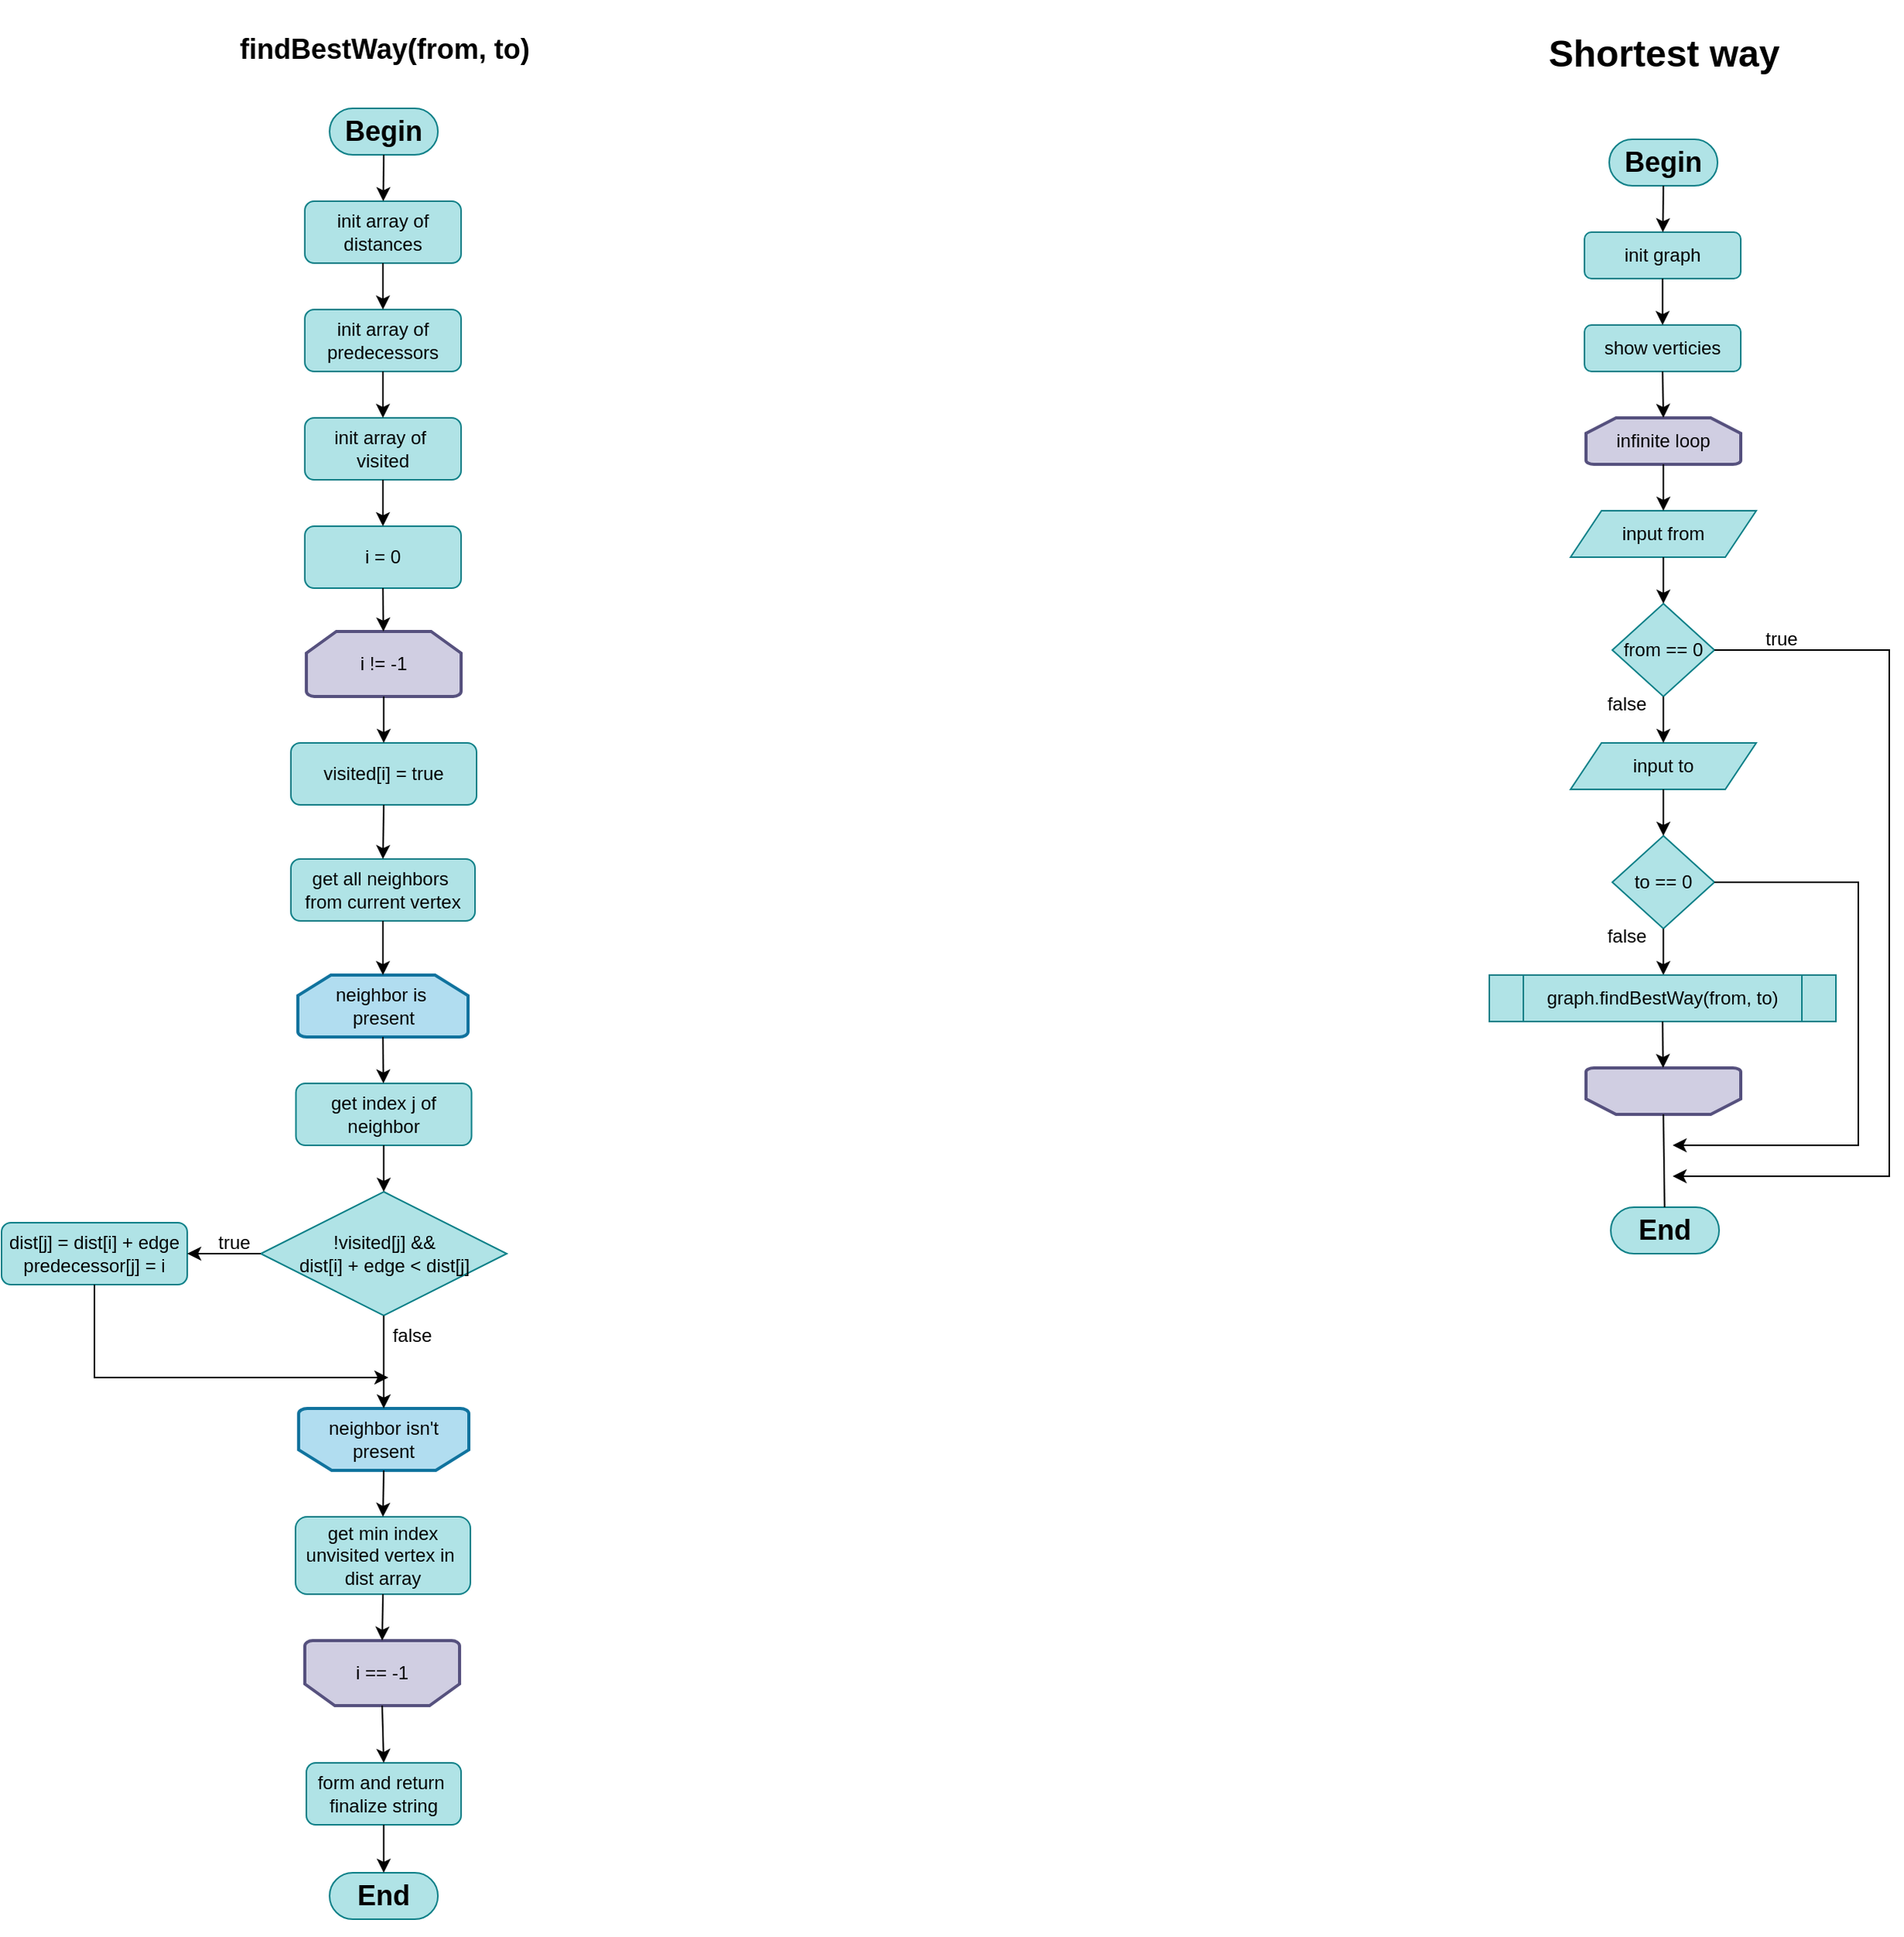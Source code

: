 <mxfile version="24.0.4" type="device">
  <diagram id="23iRSUPoRavnBvh4doch" name="Page-1">
    <mxGraphModel dx="2261" dy="836" grid="1" gridSize="10" guides="1" tooltips="1" connect="1" arrows="1" fold="1" page="1" pageScale="1" pageWidth="827" pageHeight="1169" math="0" shadow="0">
      <root>
        <mxCell id="0" />
        <mxCell id="1" parent="0" />
        <mxCell id="aGaNoB5cCKPatC-3dfgl-1" value="&lt;h2&gt;Begin&lt;/h2&gt;" style="rounded=1;whiteSpace=wrap;html=1;arcSize=50;fillColor=#b0e3e6;strokeColor=#0e8088;" parent="1" vertex="1">
          <mxGeometry x="379" y="120" width="70" height="30" as="geometry" />
        </mxCell>
        <mxCell id="aGaNoB5cCKPatC-3dfgl-3" value="init graph" style="rounded=1;whiteSpace=wrap;html=1;fillColor=#b0e3e6;strokeColor=#0e8088;" parent="1" vertex="1">
          <mxGeometry x="363" y="180" width="101" height="30" as="geometry" />
        </mxCell>
        <mxCell id="aGaNoB5cCKPatC-3dfgl-4" value="input from" style="shape=parallelogram;perimeter=parallelogramPerimeter;whiteSpace=wrap;html=1;fixedSize=1;fillColor=#b0e3e6;strokeColor=#0e8088;" parent="1" vertex="1">
          <mxGeometry x="354" y="360" width="120" height="30" as="geometry" />
        </mxCell>
        <mxCell id="aGaNoB5cCKPatC-3dfgl-5" value="show verticies" style="rounded=1;whiteSpace=wrap;html=1;fillColor=#b0e3e6;strokeColor=#0e8088;" parent="1" vertex="1">
          <mxGeometry x="363" y="240" width="101" height="30" as="geometry" />
        </mxCell>
        <mxCell id="aGaNoB5cCKPatC-3dfgl-6" value="infinite loop" style="strokeWidth=2;html=1;shape=mxgraph.flowchart.loop_limit;whiteSpace=wrap;fillColor=#d0cee2;strokeColor=#56517e;" parent="1" vertex="1">
          <mxGeometry x="364" y="300" width="100" height="30" as="geometry" />
        </mxCell>
        <mxCell id="aGaNoB5cCKPatC-3dfgl-7" value="" style="strokeWidth=2;html=1;shape=mxgraph.flowchart.loop_limit;whiteSpace=wrap;flipV=1;fillColor=#d0cee2;strokeColor=#56517e;" parent="1" vertex="1">
          <mxGeometry x="364" y="720" width="100" height="30" as="geometry" />
        </mxCell>
        <mxCell id="aGaNoB5cCKPatC-3dfgl-8" value="input to" style="shape=parallelogram;perimeter=parallelogramPerimeter;whiteSpace=wrap;html=1;fixedSize=1;fillColor=#b0e3e6;strokeColor=#0e8088;" parent="1" vertex="1">
          <mxGeometry x="354" y="510" width="120" height="30" as="geometry" />
        </mxCell>
        <mxCell id="aGaNoB5cCKPatC-3dfgl-9" value="&lt;h2&gt;End&lt;/h2&gt;" style="rounded=1;whiteSpace=wrap;html=1;arcSize=50;fillColor=#b0e3e6;strokeColor=#0e8088;" parent="1" vertex="1">
          <mxGeometry x="380" y="810" width="70" height="30" as="geometry" />
        </mxCell>
        <mxCell id="aGaNoB5cCKPatC-3dfgl-10" value="" style="endArrow=none;html=1;rounded=0;entryX=0.5;entryY=0;entryDx=0;entryDy=0;entryPerimeter=0;" parent="1" source="aGaNoB5cCKPatC-3dfgl-9" target="aGaNoB5cCKPatC-3dfgl-7" edge="1">
          <mxGeometry width="50" height="50" relative="1" as="geometry">
            <mxPoint x="351" y="830" as="sourcePoint" />
            <mxPoint x="401" y="780" as="targetPoint" />
          </mxGeometry>
        </mxCell>
        <mxCell id="aGaNoB5cCKPatC-3dfgl-11" value="from == 0" style="rhombus;whiteSpace=wrap;html=1;fillColor=#b0e3e6;strokeColor=#0e8088;" parent="1" vertex="1">
          <mxGeometry x="381" y="420" width="66" height="60" as="geometry" />
        </mxCell>
        <mxCell id="aGaNoB5cCKPatC-3dfgl-12" value="" style="endArrow=classic;html=1;rounded=0;exitX=1;exitY=0.5;exitDx=0;exitDy=0;" parent="1" source="aGaNoB5cCKPatC-3dfgl-11" edge="1">
          <mxGeometry width="50" height="50" relative="1" as="geometry">
            <mxPoint x="410" y="620" as="sourcePoint" />
            <mxPoint x="420" y="790" as="targetPoint" />
            <Array as="points">
              <mxPoint x="560" y="450" />
              <mxPoint x="560" y="790" />
            </Array>
          </mxGeometry>
        </mxCell>
        <mxCell id="aGaNoB5cCKPatC-3dfgl-13" value="true" style="text;html=1;align=center;verticalAlign=middle;resizable=0;points=[];autosize=1;strokeColor=none;fillColor=none;" parent="1" vertex="1">
          <mxGeometry x="470" y="428" width="40" height="30" as="geometry" />
        </mxCell>
        <mxCell id="aGaNoB5cCKPatC-3dfgl-14" value="" style="endArrow=classic;html=1;rounded=0;exitX=0.5;exitY=1;exitDx=0;exitDy=0;entryX=0.5;entryY=0;entryDx=0;entryDy=0;" parent="1" source="aGaNoB5cCKPatC-3dfgl-11" target="aGaNoB5cCKPatC-3dfgl-8" edge="1">
          <mxGeometry width="50" height="50" relative="1" as="geometry">
            <mxPoint x="410" y="620" as="sourcePoint" />
            <mxPoint x="460" y="570" as="targetPoint" />
          </mxGeometry>
        </mxCell>
        <mxCell id="aGaNoB5cCKPatC-3dfgl-15" value="" style="endArrow=classic;html=1;rounded=0;exitX=0.5;exitY=1;exitDx=0;exitDy=0;entryX=0.5;entryY=0;entryDx=0;entryDy=0;" parent="1" source="aGaNoB5cCKPatC-3dfgl-4" target="aGaNoB5cCKPatC-3dfgl-11" edge="1">
          <mxGeometry width="50" height="50" relative="1" as="geometry">
            <mxPoint x="410" y="620" as="sourcePoint" />
            <mxPoint x="460" y="570" as="targetPoint" />
          </mxGeometry>
        </mxCell>
        <mxCell id="aGaNoB5cCKPatC-3dfgl-16" value="to == 0" style="rhombus;whiteSpace=wrap;html=1;fillColor=#b0e3e6;strokeColor=#0e8088;" parent="1" vertex="1">
          <mxGeometry x="381" y="570" width="66" height="60" as="geometry" />
        </mxCell>
        <mxCell id="aGaNoB5cCKPatC-3dfgl-17" value="" style="endArrow=classic;html=1;rounded=0;exitX=0.5;exitY=1;exitDx=0;exitDy=0;entryX=0.5;entryY=0;entryDx=0;entryDy=0;" parent="1" source="aGaNoB5cCKPatC-3dfgl-8" target="aGaNoB5cCKPatC-3dfgl-16" edge="1">
          <mxGeometry width="50" height="50" relative="1" as="geometry">
            <mxPoint x="410" y="620" as="sourcePoint" />
            <mxPoint x="460" y="570" as="targetPoint" />
          </mxGeometry>
        </mxCell>
        <mxCell id="aGaNoB5cCKPatC-3dfgl-18" value="" style="endArrow=classic;html=1;rounded=0;exitX=1;exitY=0.5;exitDx=0;exitDy=0;" parent="1" source="aGaNoB5cCKPatC-3dfgl-16" edge="1">
          <mxGeometry width="50" height="50" relative="1" as="geometry">
            <mxPoint x="410" y="620" as="sourcePoint" />
            <mxPoint x="420" y="770" as="targetPoint" />
            <Array as="points">
              <mxPoint x="540" y="600" />
              <mxPoint x="540" y="770" />
            </Array>
          </mxGeometry>
        </mxCell>
        <mxCell id="aGaNoB5cCKPatC-3dfgl-19" value="false" style="text;html=1;align=center;verticalAlign=middle;resizable=0;points=[];autosize=1;strokeColor=none;fillColor=none;" parent="1" vertex="1">
          <mxGeometry x="365" y="470" width="50" height="30" as="geometry" />
        </mxCell>
        <mxCell id="aGaNoB5cCKPatC-3dfgl-20" value="false" style="text;html=1;align=center;verticalAlign=middle;resizable=0;points=[];autosize=1;strokeColor=none;fillColor=none;" parent="1" vertex="1">
          <mxGeometry x="365" y="620" width="50" height="30" as="geometry" />
        </mxCell>
        <mxCell id="aGaNoB5cCKPatC-3dfgl-21" value="" style="endArrow=classic;html=1;rounded=0;exitX=0.5;exitY=1;exitDx=0;exitDy=0;" parent="1" source="aGaNoB5cCKPatC-3dfgl-16" edge="1">
          <mxGeometry width="50" height="50" relative="1" as="geometry">
            <mxPoint x="380" y="590" as="sourcePoint" />
            <mxPoint x="414" y="660" as="targetPoint" />
          </mxGeometry>
        </mxCell>
        <mxCell id="aGaNoB5cCKPatC-3dfgl-22" value="graph.findBestWay(from, to)" style="shape=process;whiteSpace=wrap;html=1;backgroundOutline=1;fillColor=#b0e3e6;strokeColor=#0e8088;" parent="1" vertex="1">
          <mxGeometry x="301.5" y="660" width="224" height="30" as="geometry" />
        </mxCell>
        <mxCell id="aGaNoB5cCKPatC-3dfgl-23" value="" style="endArrow=classic;html=1;rounded=0;exitX=0.5;exitY=1;exitDx=0;exitDy=0;" parent="1" source="aGaNoB5cCKPatC-3dfgl-1" target="aGaNoB5cCKPatC-3dfgl-3" edge="1">
          <mxGeometry width="50" height="50" relative="1" as="geometry">
            <mxPoint x="400" y="330" as="sourcePoint" />
            <mxPoint x="450" y="280" as="targetPoint" />
          </mxGeometry>
        </mxCell>
        <mxCell id="aGaNoB5cCKPatC-3dfgl-24" value="" style="endArrow=classic;html=1;rounded=0;exitX=0.5;exitY=1;exitDx=0;exitDy=0;entryX=0.5;entryY=0;entryDx=0;entryDy=0;" parent="1" source="aGaNoB5cCKPatC-3dfgl-3" target="aGaNoB5cCKPatC-3dfgl-5" edge="1">
          <mxGeometry width="50" height="50" relative="1" as="geometry">
            <mxPoint x="424" y="160" as="sourcePoint" />
            <mxPoint x="424" y="190" as="targetPoint" />
          </mxGeometry>
        </mxCell>
        <mxCell id="aGaNoB5cCKPatC-3dfgl-25" value="" style="endArrow=classic;html=1;rounded=0;exitX=0.5;exitY=1;exitDx=0;exitDy=0;entryX=0.5;entryY=0;entryDx=0;entryDy=0;entryPerimeter=0;" parent="1" source="aGaNoB5cCKPatC-3dfgl-5" target="aGaNoB5cCKPatC-3dfgl-6" edge="1">
          <mxGeometry width="50" height="50" relative="1" as="geometry">
            <mxPoint x="424" y="220" as="sourcePoint" />
            <mxPoint x="424" y="250" as="targetPoint" />
          </mxGeometry>
        </mxCell>
        <mxCell id="aGaNoB5cCKPatC-3dfgl-26" value="" style="endArrow=classic;html=1;rounded=0;exitX=0.5;exitY=1;exitDx=0;exitDy=0;entryX=0.5;entryY=0;entryDx=0;entryDy=0;exitPerimeter=0;" parent="1" source="aGaNoB5cCKPatC-3dfgl-6" target="aGaNoB5cCKPatC-3dfgl-4" edge="1">
          <mxGeometry width="50" height="50" relative="1" as="geometry">
            <mxPoint x="424" y="280" as="sourcePoint" />
            <mxPoint x="424" y="310" as="targetPoint" />
          </mxGeometry>
        </mxCell>
        <mxCell id="aGaNoB5cCKPatC-3dfgl-28" value="" style="endArrow=classic;html=1;rounded=0;exitX=0.5;exitY=1;exitDx=0;exitDy=0;" parent="1" source="aGaNoB5cCKPatC-3dfgl-22" target="aGaNoB5cCKPatC-3dfgl-7" edge="1">
          <mxGeometry width="50" height="50" relative="1" as="geometry">
            <mxPoint x="300" y="690" as="sourcePoint" />
            <mxPoint x="350" y="640" as="targetPoint" />
          </mxGeometry>
        </mxCell>
        <mxCell id="aGaNoB5cCKPatC-3dfgl-29" value="&lt;h1&gt;Shortest way&lt;/h1&gt;" style="text;html=1;align=center;verticalAlign=middle;resizable=0;points=[];autosize=1;strokeColor=none;fillColor=none;" parent="1" vertex="1">
          <mxGeometry x="328.5" y="30" width="170" height="70" as="geometry" />
        </mxCell>
        <mxCell id="aGaNoB5cCKPatC-3dfgl-30" value="init array of distances" style="rounded=1;whiteSpace=wrap;html=1;fillColor=#b0e3e6;strokeColor=#0e8088;" parent="1" vertex="1">
          <mxGeometry x="-464" y="160" width="101" height="40" as="geometry" />
        </mxCell>
        <mxCell id="aGaNoB5cCKPatC-3dfgl-31" value="&lt;h2&gt;findBestWay(from, to)&lt;/h2&gt;" style="text;whiteSpace=wrap;html=1;" parent="1" vertex="1">
          <mxGeometry x="-508" y="30" width="190" height="60" as="geometry" />
        </mxCell>
        <mxCell id="aGaNoB5cCKPatC-3dfgl-32" value="init array of predecessors" style="rounded=1;whiteSpace=wrap;html=1;fillColor=#b0e3e6;strokeColor=#0e8088;" parent="1" vertex="1">
          <mxGeometry x="-464" y="230" width="101" height="40" as="geometry" />
        </mxCell>
        <mxCell id="aGaNoB5cCKPatC-3dfgl-33" value="init array of&amp;nbsp;&lt;div&gt;visited&lt;/div&gt;" style="rounded=1;whiteSpace=wrap;html=1;fillColor=#b0e3e6;strokeColor=#0e8088;" parent="1" vertex="1">
          <mxGeometry x="-464" y="300" width="101" height="40" as="geometry" />
        </mxCell>
        <mxCell id="aGaNoB5cCKPatC-3dfgl-34" value="" style="endArrow=classic;html=1;rounded=0;exitX=0.5;exitY=1;exitDx=0;exitDy=0;" parent="1" source="aGaNoB5cCKPatC-3dfgl-30" target="aGaNoB5cCKPatC-3dfgl-32" edge="1">
          <mxGeometry width="50" height="50" relative="1" as="geometry">
            <mxPoint x="-240" y="440" as="sourcePoint" />
            <mxPoint x="-190" y="390" as="targetPoint" />
          </mxGeometry>
        </mxCell>
        <mxCell id="aGaNoB5cCKPatC-3dfgl-35" value="&lt;h2&gt;Begin&lt;/h2&gt;" style="rounded=1;whiteSpace=wrap;html=1;arcSize=50;fillColor=#b0e3e6;strokeColor=#0e8088;" parent="1" vertex="1">
          <mxGeometry x="-448" y="100" width="70" height="30" as="geometry" />
        </mxCell>
        <mxCell id="aGaNoB5cCKPatC-3dfgl-36" value="" style="endArrow=classic;html=1;rounded=0;exitX=0.5;exitY=1;exitDx=0;exitDy=0;" parent="1" source="aGaNoB5cCKPatC-3dfgl-35" target="aGaNoB5cCKPatC-3dfgl-30" edge="1">
          <mxGeometry width="50" height="50" relative="1" as="geometry">
            <mxPoint x="-160" y="340" as="sourcePoint" />
            <mxPoint x="-110" y="290" as="targetPoint" />
          </mxGeometry>
        </mxCell>
        <mxCell id="aGaNoB5cCKPatC-3dfgl-37" value="" style="endArrow=classic;html=1;rounded=0;exitX=0.5;exitY=1;exitDx=0;exitDy=0;entryX=0.5;entryY=0;entryDx=0;entryDy=0;" parent="1" source="aGaNoB5cCKPatC-3dfgl-32" target="aGaNoB5cCKPatC-3dfgl-33" edge="1">
          <mxGeometry width="50" height="50" relative="1" as="geometry">
            <mxPoint x="-403" y="210" as="sourcePoint" />
            <mxPoint x="-403" y="240" as="targetPoint" />
          </mxGeometry>
        </mxCell>
        <mxCell id="aGaNoB5cCKPatC-3dfgl-38" value="i != -1" style="strokeWidth=2;html=1;shape=mxgraph.flowchart.loop_limit;whiteSpace=wrap;fillColor=#d0cee2;strokeColor=#56517e;" parent="1" vertex="1">
          <mxGeometry x="-463" y="438" width="100" height="42" as="geometry" />
        </mxCell>
        <mxCell id="aGaNoB5cCKPatC-3dfgl-39" value="i = 0" style="rounded=1;whiteSpace=wrap;html=1;fillColor=#b0e3e6;strokeColor=#0e8088;" parent="1" vertex="1">
          <mxGeometry x="-464" y="370" width="101" height="40" as="geometry" />
        </mxCell>
        <mxCell id="aGaNoB5cCKPatC-3dfgl-40" value="i == -1" style="strokeWidth=2;html=1;shape=mxgraph.flowchart.loop_limit;whiteSpace=wrap;flipV=1;fillColor=#d0cee2;strokeColor=#56517e;" parent="1" vertex="1">
          <mxGeometry x="-464" y="1090" width="100" height="42" as="geometry" />
        </mxCell>
        <mxCell id="aGaNoB5cCKPatC-3dfgl-41" value="visited[i] = true" style="rounded=1;whiteSpace=wrap;html=1;fillColor=#b0e3e6;strokeColor=#0e8088;" parent="1" vertex="1">
          <mxGeometry x="-473" y="510" width="120" height="40" as="geometry" />
        </mxCell>
        <mxCell id="aGaNoB5cCKPatC-3dfgl-42" value="get all neighbors&amp;nbsp;&lt;div&gt;from current vertex&lt;/div&gt;" style="rounded=1;whiteSpace=wrap;html=1;fillColor=#b0e3e6;strokeColor=#0e8088;" parent="1" vertex="1">
          <mxGeometry x="-473" y="585" width="119" height="40" as="geometry" />
        </mxCell>
        <mxCell id="aGaNoB5cCKPatC-3dfgl-43" value="neighbor is&amp;nbsp;&lt;div&gt;present&lt;/div&gt;" style="strokeWidth=2;html=1;shape=mxgraph.flowchart.loop_limit;whiteSpace=wrap;fillColor=#b1ddf0;strokeColor=#10739e;" parent="1" vertex="1">
          <mxGeometry x="-468.5" y="660" width="110" height="40" as="geometry" />
        </mxCell>
        <mxCell id="aGaNoB5cCKPatC-3dfgl-44" value="neighbor isn&#39;t&lt;div&gt;present&lt;/div&gt;" style="strokeWidth=2;html=1;shape=mxgraph.flowchart.loop_limit;whiteSpace=wrap;flipV=1;fillColor=#b1ddf0;strokeColor=#10739e;" parent="1" vertex="1">
          <mxGeometry x="-468" y="940" width="110" height="40" as="geometry" />
        </mxCell>
        <mxCell id="aGaNoB5cCKPatC-3dfgl-45" value="&lt;div&gt;!visited[j] &amp;amp;&amp;amp;&lt;/div&gt;&lt;div&gt;dist[i] + edge &amp;lt; dist[j]&lt;/div&gt;" style="rhombus;whiteSpace=wrap;html=1;fillColor=#b0e3e6;strokeColor=#0e8088;" parent="1" vertex="1">
          <mxGeometry x="-492.5" y="800" width="159" height="80" as="geometry" />
        </mxCell>
        <mxCell id="aGaNoB5cCKPatC-3dfgl-46" value="get index j of neighbor" style="rounded=1;whiteSpace=wrap;html=1;fillColor=#b0e3e6;strokeColor=#0e8088;" parent="1" vertex="1">
          <mxGeometry x="-469.75" y="730" width="113.5" height="40" as="geometry" />
        </mxCell>
        <mxCell id="aGaNoB5cCKPatC-3dfgl-47" value="dist[j] = dist[i] + edge&lt;div&gt;predecessor[j] = i&lt;/div&gt;" style="rounded=1;whiteSpace=wrap;html=1;fillColor=#b0e3e6;strokeColor=#0e8088;" parent="1" vertex="1">
          <mxGeometry x="-660" y="820" width="120" height="40" as="geometry" />
        </mxCell>
        <mxCell id="aGaNoB5cCKPatC-3dfgl-48" value="" style="endArrow=classic;html=1;rounded=0;exitX=0.5;exitY=1;exitDx=0;exitDy=0;entryX=0.5;entryY=1;entryDx=0;entryDy=0;entryPerimeter=0;" parent="1" source="aGaNoB5cCKPatC-3dfgl-45" target="aGaNoB5cCKPatC-3dfgl-44" edge="1">
          <mxGeometry width="50" height="50" relative="1" as="geometry">
            <mxPoint x="-540" y="860" as="sourcePoint" />
            <mxPoint x="-490" y="810" as="targetPoint" />
          </mxGeometry>
        </mxCell>
        <mxCell id="aGaNoB5cCKPatC-3dfgl-49" value="" style="endArrow=classic;html=1;rounded=0;exitX=0;exitY=0.5;exitDx=0;exitDy=0;entryX=1;entryY=0.5;entryDx=0;entryDy=0;" parent="1" source="aGaNoB5cCKPatC-3dfgl-45" target="aGaNoB5cCKPatC-3dfgl-47" edge="1">
          <mxGeometry width="50" height="50" relative="1" as="geometry">
            <mxPoint x="-470" y="910" as="sourcePoint" />
            <mxPoint x="-510" y="850" as="targetPoint" />
          </mxGeometry>
        </mxCell>
        <mxCell id="aGaNoB5cCKPatC-3dfgl-50" value="false" style="text;html=1;align=center;verticalAlign=middle;resizable=0;points=[];autosize=1;strokeColor=none;fillColor=none;" parent="1" vertex="1">
          <mxGeometry x="-420" y="878" width="50" height="30" as="geometry" />
        </mxCell>
        <mxCell id="aGaNoB5cCKPatC-3dfgl-51" value="" style="endArrow=classic;html=1;rounded=0;exitX=0.5;exitY=1;exitDx=0;exitDy=0;" parent="1" source="aGaNoB5cCKPatC-3dfgl-47" edge="1">
          <mxGeometry width="50" height="50" relative="1" as="geometry">
            <mxPoint x="-470" y="890" as="sourcePoint" />
            <mxPoint x="-410" y="920" as="targetPoint" />
            <Array as="points">
              <mxPoint x="-600" y="920" />
            </Array>
          </mxGeometry>
        </mxCell>
        <mxCell id="aGaNoB5cCKPatC-3dfgl-52" value="true" style="text;html=1;align=center;verticalAlign=middle;resizable=0;points=[];autosize=1;strokeColor=none;fillColor=none;" parent="1" vertex="1">
          <mxGeometry x="-530" y="818" width="40" height="30" as="geometry" />
        </mxCell>
        <mxCell id="aGaNoB5cCKPatC-3dfgl-53" value="" style="endArrow=classic;html=1;rounded=0;exitX=0.5;exitY=1;exitDx=0;exitDy=0;entryX=0.5;entryY=0;entryDx=0;entryDy=0;" parent="1" source="aGaNoB5cCKPatC-3dfgl-46" target="aGaNoB5cCKPatC-3dfgl-45" edge="1">
          <mxGeometry width="50" height="50" relative="1" as="geometry">
            <mxPoint x="-470" y="810" as="sourcePoint" />
            <mxPoint x="-420" y="760" as="targetPoint" />
          </mxGeometry>
        </mxCell>
        <mxCell id="aGaNoB5cCKPatC-3dfgl-54" value="" style="endArrow=classic;html=1;rounded=0;exitX=0.5;exitY=1;exitDx=0;exitDy=0;exitPerimeter=0;" parent="1" source="aGaNoB5cCKPatC-3dfgl-43" target="aGaNoB5cCKPatC-3dfgl-46" edge="1">
          <mxGeometry width="50" height="50" relative="1" as="geometry">
            <mxPoint x="-420" y="710" as="sourcePoint" />
            <mxPoint x="-410" y="600" as="targetPoint" />
          </mxGeometry>
        </mxCell>
        <mxCell id="aGaNoB5cCKPatC-3dfgl-55" value="" style="endArrow=classic;html=1;rounded=0;entryX=0.5;entryY=0;entryDx=0;entryDy=0;entryPerimeter=0;exitX=0.5;exitY=1;exitDx=0;exitDy=0;" parent="1" source="aGaNoB5cCKPatC-3dfgl-42" target="aGaNoB5cCKPatC-3dfgl-43" edge="1">
          <mxGeometry width="50" height="50" relative="1" as="geometry">
            <mxPoint x="-400" y="640" as="sourcePoint" />
            <mxPoint x="-404" y="740" as="targetPoint" />
          </mxGeometry>
        </mxCell>
        <mxCell id="aGaNoB5cCKPatC-3dfgl-56" value="" style="endArrow=classic;html=1;rounded=0;exitX=0.5;exitY=1;exitDx=0;exitDy=0;entryX=0.5;entryY=0;entryDx=0;entryDy=0;" parent="1" source="aGaNoB5cCKPatC-3dfgl-41" target="aGaNoB5cCKPatC-3dfgl-42" edge="1">
          <mxGeometry width="50" height="50" relative="1" as="geometry">
            <mxPoint x="-406" y="641" as="sourcePoint" />
            <mxPoint x="-420" y="580" as="targetPoint" />
          </mxGeometry>
        </mxCell>
        <mxCell id="aGaNoB5cCKPatC-3dfgl-57" value="" style="endArrow=classic;html=1;rounded=0;exitX=0.5;exitY=1;exitDx=0;exitDy=0;exitPerimeter=0;entryX=0.5;entryY=0;entryDx=0;entryDy=0;" parent="1" source="aGaNoB5cCKPatC-3dfgl-38" target="aGaNoB5cCKPatC-3dfgl-41" edge="1">
          <mxGeometry width="50" height="50" relative="1" as="geometry">
            <mxPoint x="-480" y="570" as="sourcePoint" />
            <mxPoint x="-430" y="520" as="targetPoint" />
          </mxGeometry>
        </mxCell>
        <mxCell id="aGaNoB5cCKPatC-3dfgl-58" value="" style="endArrow=classic;html=1;rounded=0;exitX=0.5;exitY=1;exitDx=0;exitDy=0;" parent="1" source="aGaNoB5cCKPatC-3dfgl-39" target="aGaNoB5cCKPatC-3dfgl-38" edge="1">
          <mxGeometry width="50" height="50" relative="1" as="geometry">
            <mxPoint x="-403" y="490" as="sourcePoint" />
            <mxPoint x="-403" y="530" as="targetPoint" />
          </mxGeometry>
        </mxCell>
        <mxCell id="aGaNoB5cCKPatC-3dfgl-59" value="get min index unvisited vertex in&amp;nbsp;&lt;div&gt;dist array&lt;/div&gt;" style="rounded=1;whiteSpace=wrap;html=1;fillColor=#b0e3e6;strokeColor=#0e8088;" parent="1" vertex="1">
          <mxGeometry x="-470" y="1010" width="113" height="50" as="geometry" />
        </mxCell>
        <mxCell id="aGaNoB5cCKPatC-3dfgl-60" value="" style="endArrow=classic;html=1;rounded=0;exitX=0.5;exitY=0;exitDx=0;exitDy=0;exitPerimeter=0;entryX=0.5;entryY=0;entryDx=0;entryDy=0;" parent="1" source="aGaNoB5cCKPatC-3dfgl-44" target="aGaNoB5cCKPatC-3dfgl-59" edge="1">
          <mxGeometry width="50" height="50" relative="1" as="geometry">
            <mxPoint x="-380" y="1020" as="sourcePoint" />
            <mxPoint x="-330" y="970" as="targetPoint" />
          </mxGeometry>
        </mxCell>
        <mxCell id="aGaNoB5cCKPatC-3dfgl-61" value="" style="endArrow=classic;html=1;rounded=0;exitX=0.5;exitY=1;exitDx=0;exitDy=0;entryX=0.5;entryY=1;entryDx=0;entryDy=0;entryPerimeter=0;" parent="1" source="aGaNoB5cCKPatC-3dfgl-59" target="aGaNoB5cCKPatC-3dfgl-40" edge="1">
          <mxGeometry width="50" height="50" relative="1" as="geometry">
            <mxPoint x="-380" y="1120" as="sourcePoint" />
            <mxPoint x="-330" y="1070" as="targetPoint" />
          </mxGeometry>
        </mxCell>
        <mxCell id="aGaNoB5cCKPatC-3dfgl-63" value="&lt;h2&gt;End&lt;/h2&gt;" style="rounded=1;whiteSpace=wrap;html=1;arcSize=50;fillColor=#b0e3e6;strokeColor=#0e8088;" parent="1" vertex="1">
          <mxGeometry x="-448" y="1240" width="70" height="30" as="geometry" />
        </mxCell>
        <mxCell id="aGaNoB5cCKPatC-3dfgl-64" value="form and return&amp;nbsp;&lt;div&gt;finalize string&lt;/div&gt;" style="rounded=1;whiteSpace=wrap;html=1;fillColor=#b0e3e6;strokeColor=#0e8088;" parent="1" vertex="1">
          <mxGeometry x="-463" y="1169" width="100" height="40" as="geometry" />
        </mxCell>
        <mxCell id="aGaNoB5cCKPatC-3dfgl-65" value="" style="endArrow=classic;html=1;rounded=0;exitX=0.5;exitY=0;exitDx=0;exitDy=0;exitPerimeter=0;entryX=0.5;entryY=0;entryDx=0;entryDy=0;" parent="1" source="aGaNoB5cCKPatC-3dfgl-40" target="aGaNoB5cCKPatC-3dfgl-64" edge="1">
          <mxGeometry width="50" height="50" relative="1" as="geometry">
            <mxPoint x="-350" y="1050" as="sourcePoint" />
            <mxPoint x="-300" y="1000" as="targetPoint" />
          </mxGeometry>
        </mxCell>
        <mxCell id="aGaNoB5cCKPatC-3dfgl-66" value="" style="endArrow=classic;html=1;rounded=0;exitX=0.5;exitY=1;exitDx=0;exitDy=0;" parent="1" source="aGaNoB5cCKPatC-3dfgl-64" target="aGaNoB5cCKPatC-3dfgl-63" edge="1">
          <mxGeometry width="50" height="50" relative="1" as="geometry">
            <mxPoint x="-350" y="1180" as="sourcePoint" />
            <mxPoint x="-300" y="1130" as="targetPoint" />
          </mxGeometry>
        </mxCell>
        <mxCell id="aGaNoB5cCKPatC-3dfgl-67" value="" style="endArrow=classic;html=1;rounded=0;exitX=0.5;exitY=1;exitDx=0;exitDy=0;entryX=0.5;entryY=0;entryDx=0;entryDy=0;" parent="1" source="aGaNoB5cCKPatC-3dfgl-33" target="aGaNoB5cCKPatC-3dfgl-39" edge="1">
          <mxGeometry width="50" height="50" relative="1" as="geometry">
            <mxPoint x="-250" y="450" as="sourcePoint" />
            <mxPoint x="-200" y="400" as="targetPoint" />
          </mxGeometry>
        </mxCell>
      </root>
    </mxGraphModel>
  </diagram>
</mxfile>
